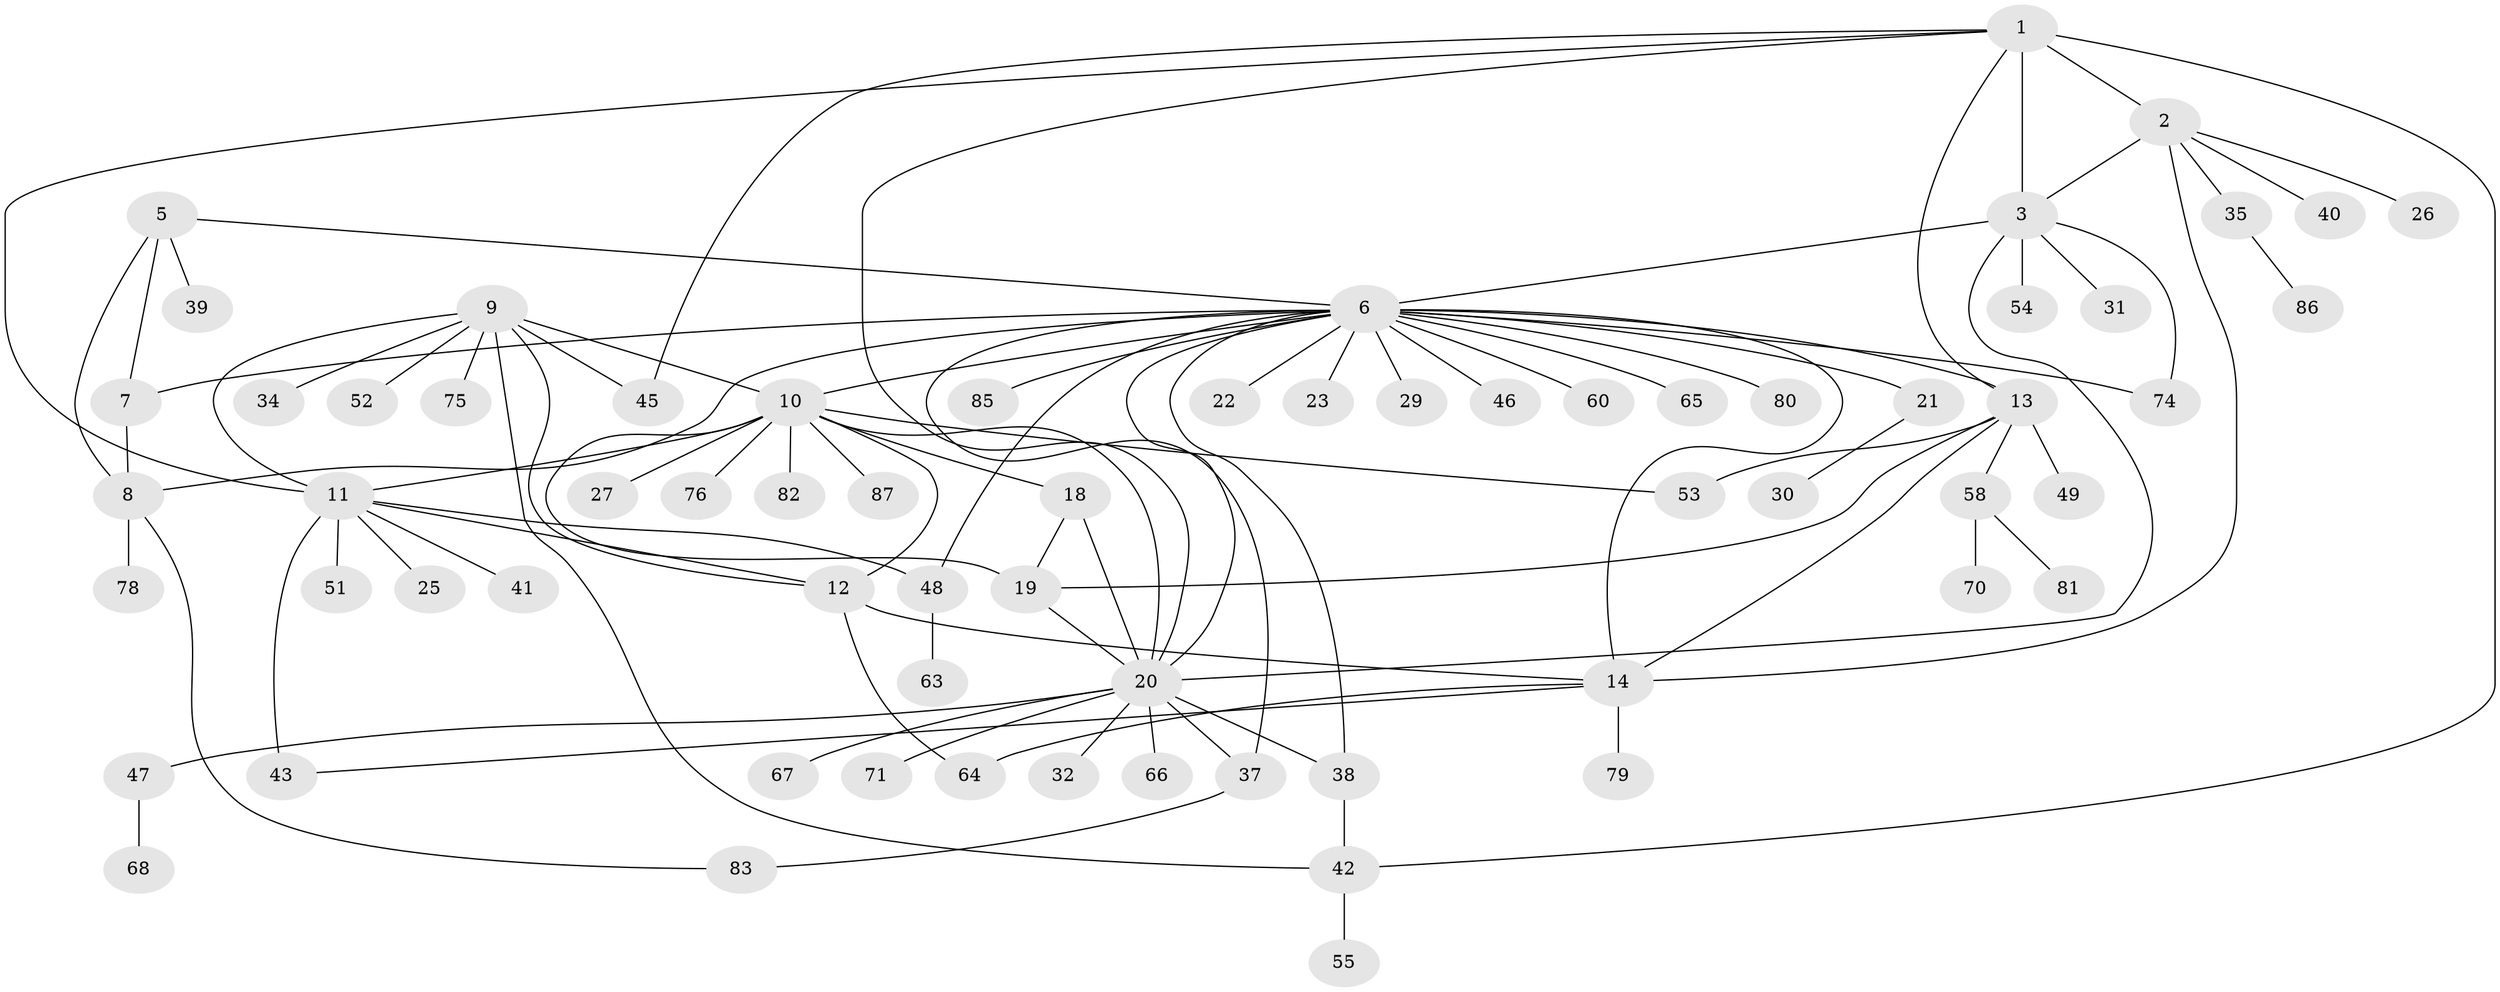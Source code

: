 // Generated by graph-tools (version 1.1) at 2025/24/03/03/25 07:24:11]
// undirected, 67 vertices, 96 edges
graph export_dot {
graph [start="1"]
  node [color=gray90,style=filled];
  1 [super="+4"];
  2 [super="+24"];
  3 [super="+59"];
  5 [super="+84"];
  6 [super="+15"];
  7;
  8 [super="+44"];
  9 [super="+72"];
  10 [super="+17"];
  11 [super="+28"];
  12 [super="+62"];
  13 [super="+16"];
  14 [super="+36"];
  18;
  19;
  20 [super="+33"];
  21;
  22;
  23;
  25;
  26;
  27;
  29;
  30;
  31;
  32;
  34;
  35 [super="+73"];
  37;
  38 [super="+61"];
  39;
  40;
  41;
  42 [super="+50"];
  43 [super="+77"];
  45 [super="+56"];
  46;
  47 [super="+69"];
  48 [super="+57"];
  49;
  51;
  52;
  53;
  54;
  55;
  58;
  60;
  63;
  64;
  65;
  66;
  67;
  68;
  70;
  71;
  74;
  75;
  76;
  78;
  79;
  80;
  81;
  82;
  83;
  85;
  86;
  87;
  1 -- 2 [weight=2];
  1 -- 3 [weight=2];
  1 -- 11;
  1 -- 20;
  1 -- 42;
  1 -- 45;
  1 -- 13;
  2 -- 3;
  2 -- 35;
  2 -- 40;
  2 -- 26;
  2 -- 14;
  3 -- 6;
  3 -- 31;
  3 -- 54;
  3 -- 74;
  3 -- 20;
  5 -- 6;
  5 -- 7;
  5 -- 8;
  5 -- 39;
  6 -- 7;
  6 -- 8;
  6 -- 10;
  6 -- 20;
  6 -- 21;
  6 -- 23;
  6 -- 37;
  6 -- 38;
  6 -- 48;
  6 -- 60;
  6 -- 65;
  6 -- 74;
  6 -- 13 [weight=2];
  6 -- 14;
  6 -- 46;
  6 -- 80;
  6 -- 85;
  6 -- 22;
  6 -- 29;
  7 -- 8;
  8 -- 78;
  8 -- 83;
  9 -- 10;
  9 -- 11;
  9 -- 12;
  9 -- 34;
  9 -- 42;
  9 -- 45;
  9 -- 52;
  9 -- 75;
  10 -- 11;
  10 -- 12;
  10 -- 53;
  10 -- 76;
  10 -- 82;
  10 -- 87;
  10 -- 18;
  10 -- 19;
  10 -- 20;
  10 -- 27;
  11 -- 12;
  11 -- 25;
  11 -- 41;
  11 -- 43 [weight=2];
  11 -- 48;
  11 -- 51;
  12 -- 14;
  12 -- 64;
  13 -- 14 [weight=2];
  13 -- 49;
  13 -- 19;
  13 -- 53;
  13 -- 58;
  14 -- 79;
  14 -- 43;
  14 -- 64;
  18 -- 19;
  18 -- 20;
  19 -- 20;
  20 -- 32;
  20 -- 37;
  20 -- 47;
  20 -- 66;
  20 -- 67;
  20 -- 38;
  20 -- 71;
  21 -- 30;
  35 -- 86;
  37 -- 83;
  38 -- 42;
  42 -- 55;
  47 -- 68;
  48 -- 63;
  58 -- 70;
  58 -- 81;
}
